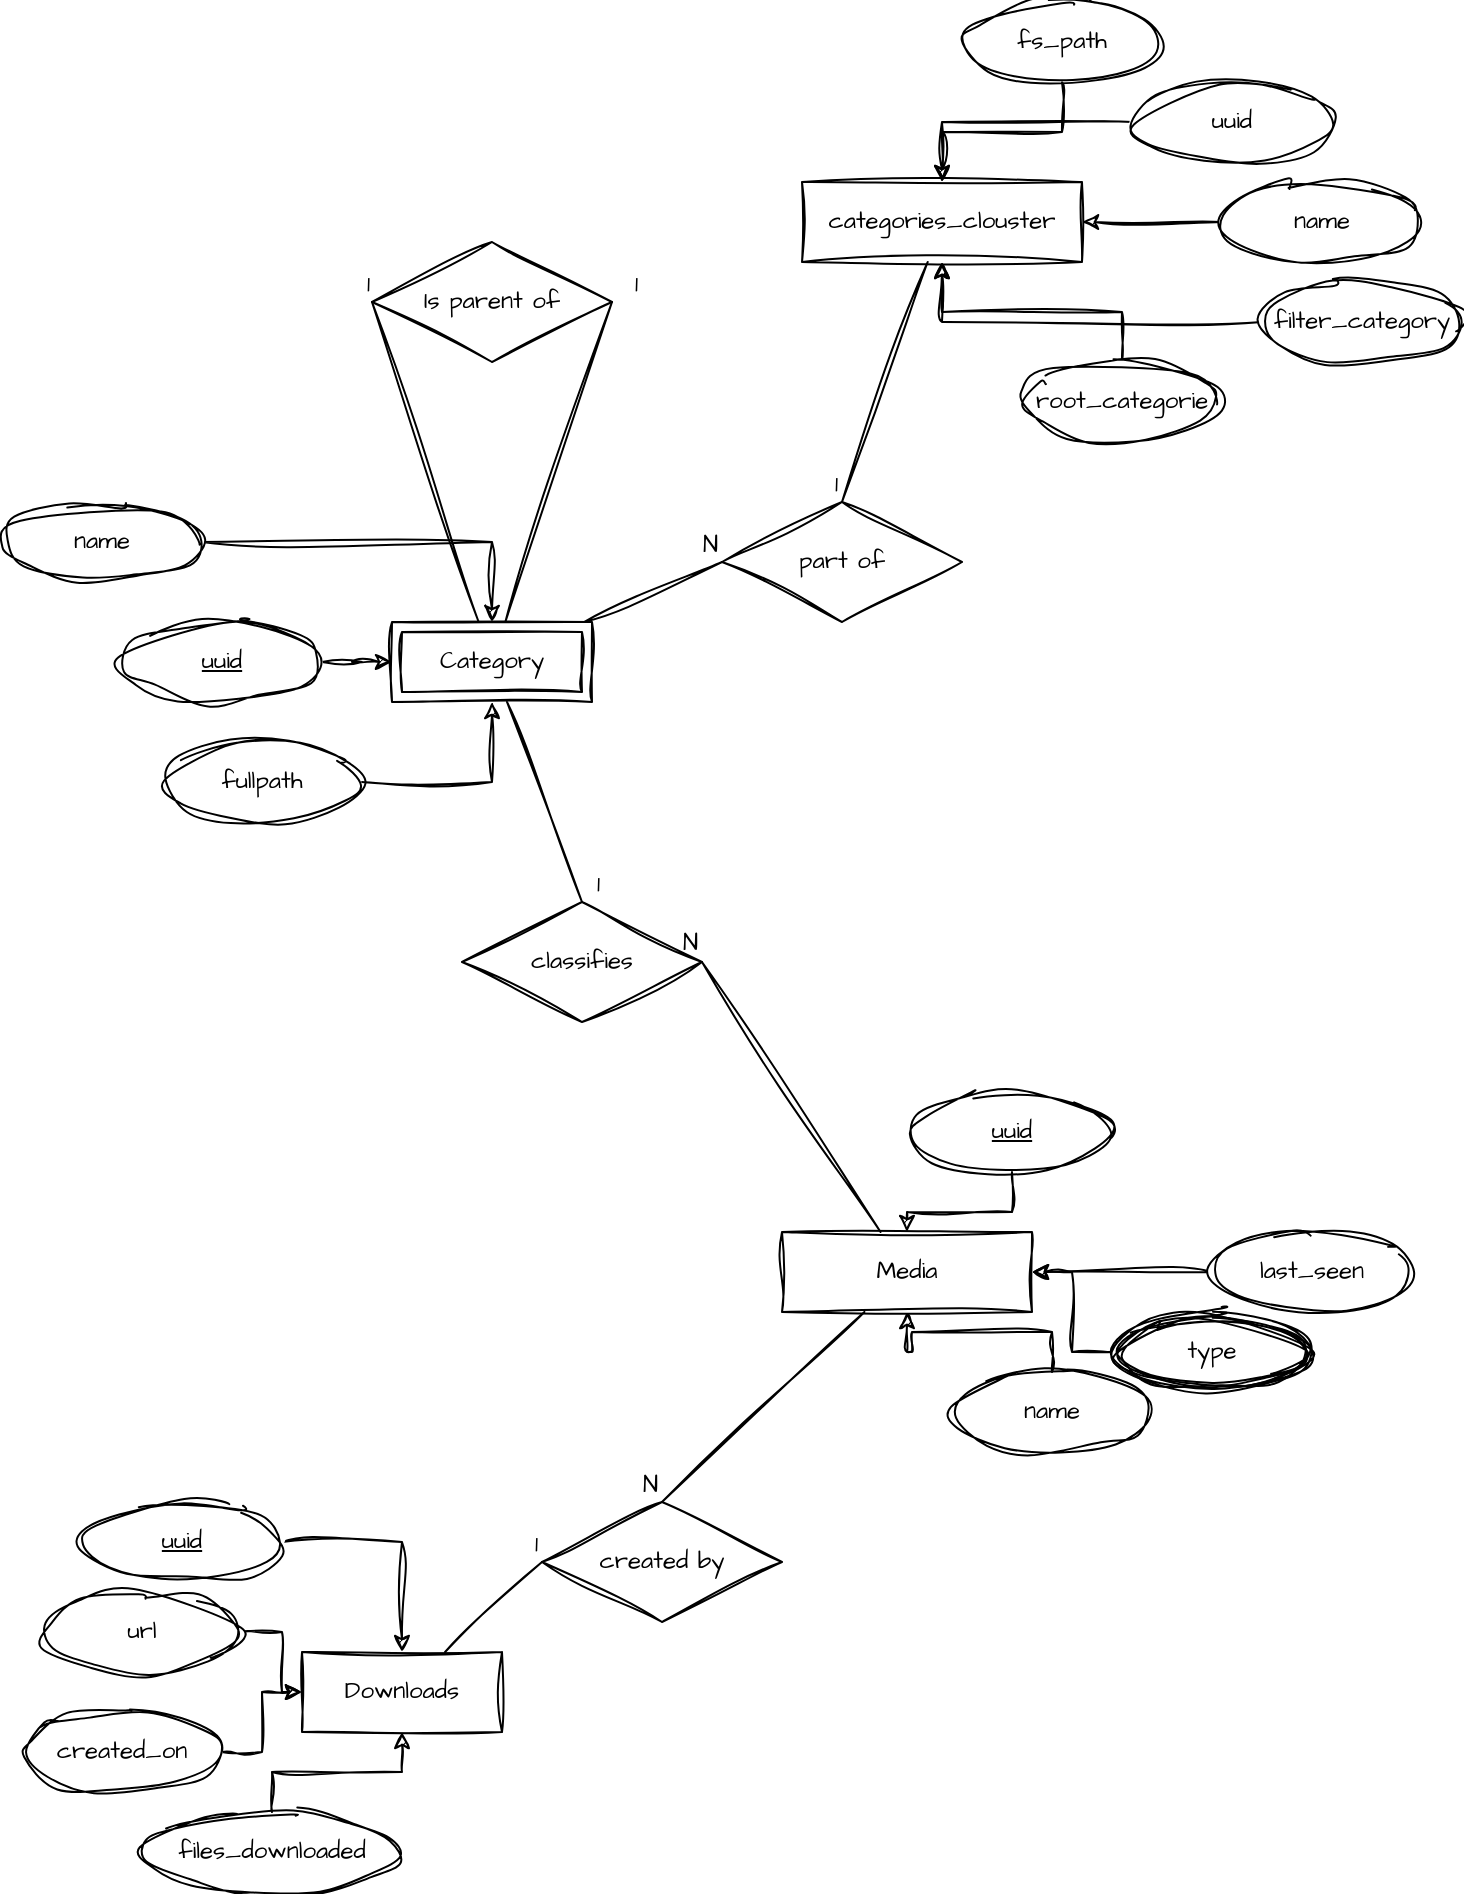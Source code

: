 <mxfile version="24.2.5" type="device">
  <diagram name="Page-1" id="oH5nQZLJk8xglFNqYsn9">
    <mxGraphModel dx="1503" dy="616" grid="1" gridSize="10" guides="1" tooltips="1" connect="1" arrows="1" fold="1" page="1" pageScale="1" pageWidth="850" pageHeight="1100" math="0" shadow="0">
      <root>
        <mxCell id="0" />
        <mxCell id="1" parent="0" />
        <mxCell id="legZ4XHYl1KIGqOuYVE7-2" value="Category" style="shape=ext;margin=3;double=1;whiteSpace=wrap;html=1;align=center;sketch=1;hachureGap=4;jiggle=2;curveFitting=1;fontFamily=Architects Daughter;fontSource=https%3A%2F%2Ffonts.googleapis.com%2Fcss%3Ffamily%3DArchitects%2BDaughter;" vertex="1" parent="1">
          <mxGeometry x="285" y="320" width="100" height="40" as="geometry" />
        </mxCell>
        <mxCell id="legZ4XHYl1KIGqOuYVE7-9" style="edgeStyle=orthogonalEdgeStyle;rounded=0;sketch=1;hachureGap=4;jiggle=2;curveFitting=1;orthogonalLoop=1;jettySize=auto;html=1;fontFamily=Architects Daughter;fontSource=https%3A%2F%2Ffonts.googleapis.com%2Fcss%3Ffamily%3DArchitects%2BDaughter;" edge="1" parent="1" source="legZ4XHYl1KIGqOuYVE7-3" target="legZ4XHYl1KIGqOuYVE7-2">
          <mxGeometry relative="1" as="geometry" />
        </mxCell>
        <mxCell id="legZ4XHYl1KIGqOuYVE7-3" value="uuid" style="ellipse;whiteSpace=wrap;html=1;align=center;fontStyle=4;sketch=1;hachureGap=4;jiggle=2;curveFitting=1;fontFamily=Architects Daughter;fontSource=https%3A%2F%2Ffonts.googleapis.com%2Fcss%3Ffamily%3DArchitects%2BDaughter;" vertex="1" parent="1">
          <mxGeometry x="150" y="320" width="100" height="40" as="geometry" />
        </mxCell>
        <mxCell id="legZ4XHYl1KIGqOuYVE7-12" style="edgeStyle=orthogonalEdgeStyle;rounded=0;sketch=1;hachureGap=4;jiggle=2;curveFitting=1;orthogonalLoop=1;jettySize=auto;html=1;fontFamily=Architects Daughter;fontSource=https%3A%2F%2Ffonts.googleapis.com%2Fcss%3Ffamily%3DArchitects%2BDaughter;" edge="1" parent="1" source="legZ4XHYl1KIGqOuYVE7-6" target="legZ4XHYl1KIGqOuYVE7-2">
          <mxGeometry relative="1" as="geometry" />
        </mxCell>
        <mxCell id="legZ4XHYl1KIGqOuYVE7-6" value="name" style="ellipse;whiteSpace=wrap;html=1;align=center;sketch=1;hachureGap=4;jiggle=2;curveFitting=1;fontFamily=Architects Daughter;fontSource=https%3A%2F%2Ffonts.googleapis.com%2Fcss%3Ffamily%3DArchitects%2BDaughter;" vertex="1" parent="1">
          <mxGeometry x="90" y="260" width="100" height="40" as="geometry" />
        </mxCell>
        <mxCell id="legZ4XHYl1KIGqOuYVE7-10" style="edgeStyle=orthogonalEdgeStyle;rounded=0;sketch=1;hachureGap=4;jiggle=2;curveFitting=1;orthogonalLoop=1;jettySize=auto;html=1;fontFamily=Architects Daughter;fontSource=https%3A%2F%2Ffonts.googleapis.com%2Fcss%3Ffamily%3DArchitects%2BDaughter;" edge="1" parent="1" source="legZ4XHYl1KIGqOuYVE7-7" target="legZ4XHYl1KIGqOuYVE7-2">
          <mxGeometry relative="1" as="geometry" />
        </mxCell>
        <mxCell id="legZ4XHYl1KIGqOuYVE7-7" value="fullpath" style="ellipse;whiteSpace=wrap;html=1;align=center;sketch=1;hachureGap=4;jiggle=2;curveFitting=1;fontFamily=Architects Daughter;fontSource=https%3A%2F%2Ffonts.googleapis.com%2Fcss%3Ffamily%3DArchitects%2BDaughter;" vertex="1" parent="1">
          <mxGeometry x="170" y="380" width="100" height="40" as="geometry" />
        </mxCell>
        <mxCell id="legZ4XHYl1KIGqOuYVE7-13" value="Is parent of" style="shape=rhombus;perimeter=rhombusPerimeter;whiteSpace=wrap;html=1;align=center;sketch=1;hachureGap=4;jiggle=2;curveFitting=1;fontFamily=Architects Daughter;fontSource=https%3A%2F%2Ffonts.googleapis.com%2Fcss%3Ffamily%3DArchitects%2BDaughter;" vertex="1" parent="1">
          <mxGeometry x="275" y="130" width="120" height="60" as="geometry" />
        </mxCell>
        <mxCell id="legZ4XHYl1KIGqOuYVE7-17" value="" style="endArrow=none;html=1;rounded=0;sketch=1;hachureGap=4;jiggle=2;curveFitting=1;fontFamily=Architects Daughter;fontSource=https%3A%2F%2Ffonts.googleapis.com%2Fcss%3Ffamily%3DArchitects%2BDaughter;entryX=0;entryY=0.5;entryDx=0;entryDy=0;" edge="1" parent="1" source="legZ4XHYl1KIGqOuYVE7-2" target="legZ4XHYl1KIGqOuYVE7-13">
          <mxGeometry relative="1" as="geometry">
            <mxPoint x="360" y="390" as="sourcePoint" />
            <mxPoint x="520" y="390" as="targetPoint" />
          </mxGeometry>
        </mxCell>
        <mxCell id="legZ4XHYl1KIGqOuYVE7-18" value="1" style="resizable=0;html=1;whiteSpace=wrap;align=right;verticalAlign=bottom;sketch=1;hachureGap=4;jiggle=2;curveFitting=1;fontFamily=Architects Daughter;fontSource=https%3A%2F%2Ffonts.googleapis.com%2Fcss%3Ffamily%3DArchitects%2BDaughter;" connectable="0" vertex="1" parent="legZ4XHYl1KIGqOuYVE7-17">
          <mxGeometry x="1" relative="1" as="geometry" />
        </mxCell>
        <mxCell id="legZ4XHYl1KIGqOuYVE7-19" value="" style="endArrow=none;html=1;rounded=0;sketch=1;hachureGap=4;jiggle=2;curveFitting=1;fontFamily=Architects Daughter;fontSource=https%3A%2F%2Ffonts.googleapis.com%2Fcss%3Ffamily%3DArchitects%2BDaughter;entryX=1;entryY=0.5;entryDx=0;entryDy=0;" edge="1" parent="1" source="legZ4XHYl1KIGqOuYVE7-2" target="legZ4XHYl1KIGqOuYVE7-13">
          <mxGeometry relative="1" as="geometry">
            <mxPoint x="520" y="440" as="sourcePoint" />
            <mxPoint x="680" y="440" as="targetPoint" />
          </mxGeometry>
        </mxCell>
        <mxCell id="legZ4XHYl1KIGqOuYVE7-20" value="1" style="resizable=0;html=1;whiteSpace=wrap;align=right;verticalAlign=bottom;sketch=1;hachureGap=4;jiggle=2;curveFitting=1;fontFamily=Architects Daughter;fontSource=https%3A%2F%2Ffonts.googleapis.com%2Fcss%3Ffamily%3DArchitects%2BDaughter;" connectable="0" vertex="1" parent="legZ4XHYl1KIGqOuYVE7-19">
          <mxGeometry x="1" relative="1" as="geometry">
            <mxPoint x="15" as="offset" />
          </mxGeometry>
        </mxCell>
        <mxCell id="legZ4XHYl1KIGqOuYVE7-25" style="edgeStyle=orthogonalEdgeStyle;rounded=0;sketch=1;hachureGap=4;jiggle=2;curveFitting=1;orthogonalLoop=1;jettySize=auto;html=1;fontFamily=Architects Daughter;fontSource=https%3A%2F%2Ffonts.googleapis.com%2Fcss%3Ffamily%3DArchitects%2BDaughter;" edge="1" parent="1" source="legZ4XHYl1KIGqOuYVE7-21" target="legZ4XHYl1KIGqOuYVE7-24">
          <mxGeometry relative="1" as="geometry" />
        </mxCell>
        <mxCell id="legZ4XHYl1KIGqOuYVE7-21" value="name" style="ellipse;whiteSpace=wrap;html=1;align=center;sketch=1;hachureGap=4;jiggle=2;curveFitting=1;fontFamily=Architects Daughter;fontSource=https%3A%2F%2Ffonts.googleapis.com%2Fcss%3Ffamily%3DArchitects%2BDaughter;" vertex="1" parent="1">
          <mxGeometry x="565" y="695" width="100" height="40" as="geometry" />
        </mxCell>
        <mxCell id="legZ4XHYl1KIGqOuYVE7-24" value="Media" style="whiteSpace=wrap;html=1;align=center;sketch=1;hachureGap=4;jiggle=2;curveFitting=1;fontFamily=Architects Daughter;fontSource=https%3A%2F%2Ffonts.googleapis.com%2Fcss%3Ffamily%3DArchitects%2BDaughter;" vertex="1" parent="1">
          <mxGeometry x="480" y="625" width="125" height="40" as="geometry" />
        </mxCell>
        <mxCell id="legZ4XHYl1KIGqOuYVE7-27" style="edgeStyle=orthogonalEdgeStyle;rounded=0;sketch=1;hachureGap=4;jiggle=2;curveFitting=1;orthogonalLoop=1;jettySize=auto;html=1;fontFamily=Architects Daughter;fontSource=https%3A%2F%2Ffonts.googleapis.com%2Fcss%3Ffamily%3DArchitects%2BDaughter;" edge="1" parent="1" source="legZ4XHYl1KIGqOuYVE7-26" target="legZ4XHYl1KIGqOuYVE7-24">
          <mxGeometry relative="1" as="geometry" />
        </mxCell>
        <mxCell id="legZ4XHYl1KIGqOuYVE7-26" value="uuid" style="ellipse;whiteSpace=wrap;html=1;align=center;fontStyle=4;sketch=1;hachureGap=4;jiggle=2;curveFitting=1;fontFamily=Architects Daughter;fontSource=https%3A%2F%2Ffonts.googleapis.com%2Fcss%3Ffamily%3DArchitects%2BDaughter;" vertex="1" parent="1">
          <mxGeometry x="545" y="555" width="100" height="40" as="geometry" />
        </mxCell>
        <mxCell id="legZ4XHYl1KIGqOuYVE7-29" style="edgeStyle=orthogonalEdgeStyle;rounded=0;sketch=1;hachureGap=4;jiggle=2;curveFitting=1;orthogonalLoop=1;jettySize=auto;html=1;fontFamily=Architects Daughter;fontSource=https%3A%2F%2Ffonts.googleapis.com%2Fcss%3Ffamily%3DArchitects%2BDaughter;" edge="1" parent="1" source="legZ4XHYl1KIGqOuYVE7-28" target="legZ4XHYl1KIGqOuYVE7-24">
          <mxGeometry relative="1" as="geometry" />
        </mxCell>
        <mxCell id="legZ4XHYl1KIGqOuYVE7-28" value="last_seen" style="ellipse;whiteSpace=wrap;html=1;align=center;sketch=1;hachureGap=4;jiggle=2;curveFitting=1;fontFamily=Architects Daughter;fontSource=https%3A%2F%2Ffonts.googleapis.com%2Fcss%3Ffamily%3DArchitects%2BDaughter;" vertex="1" parent="1">
          <mxGeometry x="695" y="625" width="100" height="40" as="geometry" />
        </mxCell>
        <mxCell id="legZ4XHYl1KIGqOuYVE7-33" style="edgeStyle=orthogonalEdgeStyle;rounded=0;sketch=1;hachureGap=4;jiggle=2;curveFitting=1;orthogonalLoop=1;jettySize=auto;html=1;fontFamily=Architects Daughter;fontSource=https%3A%2F%2Ffonts.googleapis.com%2Fcss%3Ffamily%3DArchitects%2BDaughter;" edge="1" parent="1" source="legZ4XHYl1KIGqOuYVE7-32" target="legZ4XHYl1KIGqOuYVE7-24">
          <mxGeometry relative="1" as="geometry" />
        </mxCell>
        <mxCell id="legZ4XHYl1KIGqOuYVE7-32" value="type" style="ellipse;shape=doubleEllipse;margin=3;whiteSpace=wrap;html=1;align=center;sketch=1;hachureGap=4;jiggle=2;curveFitting=1;fontFamily=Architects Daughter;fontSource=https%3A%2F%2Ffonts.googleapis.com%2Fcss%3Ffamily%3DArchitects%2BDaughter;" vertex="1" parent="1">
          <mxGeometry x="645" y="665" width="100" height="40" as="geometry" />
        </mxCell>
        <mxCell id="legZ4XHYl1KIGqOuYVE7-35" value="classifies" style="shape=rhombus;perimeter=rhombusPerimeter;whiteSpace=wrap;html=1;align=center;sketch=1;hachureGap=4;jiggle=2;curveFitting=1;fontFamily=Architects Daughter;fontSource=https%3A%2F%2Ffonts.googleapis.com%2Fcss%3Ffamily%3DArchitects%2BDaughter;" vertex="1" parent="1">
          <mxGeometry x="320" y="460" width="120" height="60" as="geometry" />
        </mxCell>
        <mxCell id="legZ4XHYl1KIGqOuYVE7-38" value="" style="endArrow=none;html=1;rounded=0;sketch=1;hachureGap=4;jiggle=2;curveFitting=1;fontFamily=Architects Daughter;fontSource=https%3A%2F%2Ffonts.googleapis.com%2Fcss%3Ffamily%3DArchitects%2BDaughter;entryX=0.5;entryY=0;entryDx=0;entryDy=0;" edge="1" parent="1" source="legZ4XHYl1KIGqOuYVE7-2" target="legZ4XHYl1KIGqOuYVE7-35">
          <mxGeometry relative="1" as="geometry">
            <mxPoint x="490" y="310" as="sourcePoint" />
            <mxPoint x="470" y="180" as="targetPoint" />
          </mxGeometry>
        </mxCell>
        <mxCell id="legZ4XHYl1KIGqOuYVE7-39" value="1" style="resizable=0;html=1;whiteSpace=wrap;align=right;verticalAlign=bottom;sketch=1;hachureGap=4;jiggle=2;curveFitting=1;fontFamily=Architects Daughter;fontSource=https%3A%2F%2Ffonts.googleapis.com%2Fcss%3Ffamily%3DArchitects%2BDaughter;" connectable="0" vertex="1" parent="legZ4XHYl1KIGqOuYVE7-38">
          <mxGeometry x="1" relative="1" as="geometry">
            <mxPoint x="10" as="offset" />
          </mxGeometry>
        </mxCell>
        <mxCell id="legZ4XHYl1KIGqOuYVE7-40" value="" style="endArrow=none;html=1;rounded=0;sketch=1;hachureGap=4;jiggle=2;curveFitting=1;fontFamily=Architects Daughter;fontSource=https%3A%2F%2Ffonts.googleapis.com%2Fcss%3Ffamily%3DArchitects%2BDaughter;entryX=1;entryY=0.5;entryDx=0;entryDy=0;" edge="1" parent="1" source="legZ4XHYl1KIGqOuYVE7-24" target="legZ4XHYl1KIGqOuYVE7-35">
          <mxGeometry relative="1" as="geometry">
            <mxPoint x="290" y="290" as="sourcePoint" />
            <mxPoint x="450" y="290" as="targetPoint" />
          </mxGeometry>
        </mxCell>
        <mxCell id="legZ4XHYl1KIGqOuYVE7-41" value="N" style="resizable=0;html=1;whiteSpace=wrap;align=right;verticalAlign=bottom;sketch=1;hachureGap=4;jiggle=2;curveFitting=1;fontFamily=Architects Daughter;fontSource=https%3A%2F%2Ffonts.googleapis.com%2Fcss%3Ffamily%3DArchitects%2BDaughter;" connectable="0" vertex="1" parent="legZ4XHYl1KIGqOuYVE7-40">
          <mxGeometry x="1" relative="1" as="geometry" />
        </mxCell>
        <mxCell id="legZ4XHYl1KIGqOuYVE7-43" value="Downloads" style="whiteSpace=wrap;html=1;align=center;sketch=1;hachureGap=4;jiggle=2;curveFitting=1;fontFamily=Architects Daughter;fontSource=https%3A%2F%2Ffonts.googleapis.com%2Fcss%3Ffamily%3DArchitects%2BDaughter;" vertex="1" parent="1">
          <mxGeometry x="240" y="835" width="100" height="40" as="geometry" />
        </mxCell>
        <mxCell id="legZ4XHYl1KIGqOuYVE7-45" style="edgeStyle=orthogonalEdgeStyle;rounded=0;sketch=1;hachureGap=4;jiggle=2;curveFitting=1;orthogonalLoop=1;jettySize=auto;html=1;fontFamily=Architects Daughter;fontSource=https%3A%2F%2Ffonts.googleapis.com%2Fcss%3Ffamily%3DArchitects%2BDaughter;" edge="1" parent="1" source="legZ4XHYl1KIGqOuYVE7-44" target="legZ4XHYl1KIGqOuYVE7-43">
          <mxGeometry relative="1" as="geometry" />
        </mxCell>
        <mxCell id="legZ4XHYl1KIGqOuYVE7-44" value="uuid" style="ellipse;whiteSpace=wrap;html=1;align=center;fontStyle=4;sketch=1;hachureGap=4;jiggle=2;curveFitting=1;fontFamily=Architects Daughter;fontSource=https%3A%2F%2Ffonts.googleapis.com%2Fcss%3Ffamily%3DArchitects%2BDaughter;" vertex="1" parent="1">
          <mxGeometry x="130" y="760" width="100" height="40" as="geometry" />
        </mxCell>
        <mxCell id="legZ4XHYl1KIGqOuYVE7-48" style="edgeStyle=orthogonalEdgeStyle;rounded=0;sketch=1;hachureGap=4;jiggle=2;curveFitting=1;orthogonalLoop=1;jettySize=auto;html=1;fontFamily=Architects Daughter;fontSource=https%3A%2F%2Ffonts.googleapis.com%2Fcss%3Ffamily%3DArchitects%2BDaughter;" edge="1" parent="1" source="legZ4XHYl1KIGqOuYVE7-46" target="legZ4XHYl1KIGqOuYVE7-43">
          <mxGeometry relative="1" as="geometry" />
        </mxCell>
        <mxCell id="legZ4XHYl1KIGqOuYVE7-46" value="url" style="ellipse;whiteSpace=wrap;html=1;align=center;sketch=1;hachureGap=4;jiggle=2;curveFitting=1;fontFamily=Architects Daughter;fontSource=https%3A%2F%2Ffonts.googleapis.com%2Fcss%3Ffamily%3DArchitects%2BDaughter;" vertex="1" parent="1">
          <mxGeometry x="110" y="805" width="100" height="40" as="geometry" />
        </mxCell>
        <mxCell id="legZ4XHYl1KIGqOuYVE7-50" style="edgeStyle=orthogonalEdgeStyle;rounded=0;sketch=1;hachureGap=4;jiggle=2;curveFitting=1;orthogonalLoop=1;jettySize=auto;html=1;fontFamily=Architects Daughter;fontSource=https%3A%2F%2Ffonts.googleapis.com%2Fcss%3Ffamily%3DArchitects%2BDaughter;" edge="1" parent="1" source="legZ4XHYl1KIGqOuYVE7-49" target="legZ4XHYl1KIGqOuYVE7-43">
          <mxGeometry relative="1" as="geometry" />
        </mxCell>
        <mxCell id="legZ4XHYl1KIGqOuYVE7-49" value="created_on" style="ellipse;whiteSpace=wrap;html=1;align=center;sketch=1;hachureGap=4;jiggle=2;curveFitting=1;fontFamily=Architects Daughter;fontSource=https%3A%2F%2Ffonts.googleapis.com%2Fcss%3Ffamily%3DArchitects%2BDaughter;" vertex="1" parent="1">
          <mxGeometry x="100" y="865" width="100" height="40" as="geometry" />
        </mxCell>
        <mxCell id="legZ4XHYl1KIGqOuYVE7-52" style="edgeStyle=orthogonalEdgeStyle;rounded=0;sketch=1;hachureGap=4;jiggle=2;curveFitting=1;orthogonalLoop=1;jettySize=auto;html=1;fontFamily=Architects Daughter;fontSource=https%3A%2F%2Ffonts.googleapis.com%2Fcss%3Ffamily%3DArchitects%2BDaughter;" edge="1" parent="1" source="legZ4XHYl1KIGqOuYVE7-51" target="legZ4XHYl1KIGqOuYVE7-43">
          <mxGeometry relative="1" as="geometry" />
        </mxCell>
        <mxCell id="legZ4XHYl1KIGqOuYVE7-51" value="files_downloaded" style="ellipse;whiteSpace=wrap;html=1;align=center;sketch=1;hachureGap=4;jiggle=2;curveFitting=1;fontFamily=Architects Daughter;fontSource=https%3A%2F%2Ffonts.googleapis.com%2Fcss%3Ffamily%3DArchitects%2BDaughter;" vertex="1" parent="1">
          <mxGeometry x="160" y="915" width="130" height="40" as="geometry" />
        </mxCell>
        <mxCell id="legZ4XHYl1KIGqOuYVE7-53" value="created by" style="shape=rhombus;perimeter=rhombusPerimeter;whiteSpace=wrap;html=1;align=center;sketch=1;hachureGap=4;jiggle=2;curveFitting=1;fontFamily=Architects Daughter;fontSource=https%3A%2F%2Ffonts.googleapis.com%2Fcss%3Ffamily%3DArchitects%2BDaughter;" vertex="1" parent="1">
          <mxGeometry x="360" y="760" width="120" height="60" as="geometry" />
        </mxCell>
        <mxCell id="legZ4XHYl1KIGqOuYVE7-54" value="" style="endArrow=none;html=1;rounded=0;sketch=1;hachureGap=4;jiggle=2;curveFitting=1;fontFamily=Architects Daughter;fontSource=https%3A%2F%2Ffonts.googleapis.com%2Fcss%3Ffamily%3DArchitects%2BDaughter;entryX=0;entryY=0.5;entryDx=0;entryDy=0;" edge="1" parent="1" source="legZ4XHYl1KIGqOuYVE7-43" target="legZ4XHYl1KIGqOuYVE7-53">
          <mxGeometry relative="1" as="geometry">
            <mxPoint x="330" y="820" as="sourcePoint" />
            <mxPoint x="490" y="820" as="targetPoint" />
          </mxGeometry>
        </mxCell>
        <mxCell id="legZ4XHYl1KIGqOuYVE7-55" value="1" style="resizable=0;html=1;whiteSpace=wrap;align=right;verticalAlign=bottom;sketch=1;hachureGap=4;jiggle=2;curveFitting=1;fontFamily=Architects Daughter;fontSource=https%3A%2F%2Ffonts.googleapis.com%2Fcss%3Ffamily%3DArchitects%2BDaughter;" connectable="0" vertex="1" parent="legZ4XHYl1KIGqOuYVE7-54">
          <mxGeometry x="1" relative="1" as="geometry" />
        </mxCell>
        <mxCell id="legZ4XHYl1KIGqOuYVE7-57" value="" style="endArrow=none;html=1;rounded=0;sketch=1;hachureGap=4;jiggle=2;curveFitting=1;fontFamily=Architects Daughter;fontSource=https%3A%2F%2Ffonts.googleapis.com%2Fcss%3Ffamily%3DArchitects%2BDaughter;entryX=0.5;entryY=0;entryDx=0;entryDy=0;" edge="1" parent="1" source="legZ4XHYl1KIGqOuYVE7-24" target="legZ4XHYl1KIGqOuYVE7-53">
          <mxGeometry relative="1" as="geometry">
            <mxPoint x="360" y="690" as="sourcePoint" />
            <mxPoint x="520" y="690" as="targetPoint" />
          </mxGeometry>
        </mxCell>
        <mxCell id="legZ4XHYl1KIGqOuYVE7-58" value="N" style="resizable=0;html=1;whiteSpace=wrap;align=right;verticalAlign=bottom;sketch=1;hachureGap=4;jiggle=2;curveFitting=1;fontFamily=Architects Daughter;fontSource=https%3A%2F%2Ffonts.googleapis.com%2Fcss%3Ffamily%3DArchitects%2BDaughter;" connectable="0" vertex="1" parent="legZ4XHYl1KIGqOuYVE7-57">
          <mxGeometry x="1" relative="1" as="geometry" />
        </mxCell>
        <mxCell id="legZ4XHYl1KIGqOuYVE7-60" value="categories_clouster" style="whiteSpace=wrap;html=1;align=center;sketch=1;hachureGap=4;jiggle=2;curveFitting=1;fontFamily=Architects Daughter;fontSource=https%3A%2F%2Ffonts.googleapis.com%2Fcss%3Ffamily%3DArchitects%2BDaughter;" vertex="1" parent="1">
          <mxGeometry x="490" y="100" width="140" height="40" as="geometry" />
        </mxCell>
        <mxCell id="legZ4XHYl1KIGqOuYVE7-64" style="edgeStyle=orthogonalEdgeStyle;rounded=0;sketch=1;hachureGap=4;jiggle=2;curveFitting=1;orthogonalLoop=1;jettySize=auto;html=1;fontFamily=Architects Daughter;fontSource=https%3A%2F%2Ffonts.googleapis.com%2Fcss%3Ffamily%3DArchitects%2BDaughter;" edge="1" parent="1" source="legZ4XHYl1KIGqOuYVE7-61" target="legZ4XHYl1KIGqOuYVE7-60">
          <mxGeometry relative="1" as="geometry" />
        </mxCell>
        <mxCell id="legZ4XHYl1KIGqOuYVE7-61" value="uuid" style="ellipse;whiteSpace=wrap;html=1;align=center;sketch=1;hachureGap=4;jiggle=2;curveFitting=1;fontFamily=Architects Daughter;fontSource=https%3A%2F%2Ffonts.googleapis.com%2Fcss%3Ffamily%3DArchitects%2BDaughter;" vertex="1" parent="1">
          <mxGeometry x="655" y="50" width="100" height="40" as="geometry" />
        </mxCell>
        <mxCell id="legZ4XHYl1KIGqOuYVE7-63" style="edgeStyle=orthogonalEdgeStyle;rounded=0;sketch=1;hachureGap=4;jiggle=2;curveFitting=1;orthogonalLoop=1;jettySize=auto;html=1;fontFamily=Architects Daughter;fontSource=https%3A%2F%2Ffonts.googleapis.com%2Fcss%3Ffamily%3DArchitects%2BDaughter;" edge="1" parent="1" source="legZ4XHYl1KIGqOuYVE7-62" target="legZ4XHYl1KIGqOuYVE7-60">
          <mxGeometry relative="1" as="geometry" />
        </mxCell>
        <mxCell id="legZ4XHYl1KIGqOuYVE7-62" value="name" style="ellipse;whiteSpace=wrap;html=1;align=center;sketch=1;hachureGap=4;jiggle=2;curveFitting=1;fontFamily=Architects Daughter;fontSource=https%3A%2F%2Ffonts.googleapis.com%2Fcss%3Ffamily%3DArchitects%2BDaughter;" vertex="1" parent="1">
          <mxGeometry x="700" y="100" width="100" height="40" as="geometry" />
        </mxCell>
        <mxCell id="legZ4XHYl1KIGqOuYVE7-66" style="edgeStyle=orthogonalEdgeStyle;rounded=0;sketch=1;hachureGap=4;jiggle=2;curveFitting=1;orthogonalLoop=1;jettySize=auto;html=1;fontFamily=Architects Daughter;fontSource=https%3A%2F%2Ffonts.googleapis.com%2Fcss%3Ffamily%3DArchitects%2BDaughter;" edge="1" parent="1" source="legZ4XHYl1KIGqOuYVE7-65" target="legZ4XHYl1KIGqOuYVE7-60">
          <mxGeometry relative="1" as="geometry" />
        </mxCell>
        <mxCell id="legZ4XHYl1KIGqOuYVE7-65" value="filter_category" style="ellipse;whiteSpace=wrap;html=1;align=center;sketch=1;hachureGap=4;jiggle=2;curveFitting=1;fontFamily=Architects Daughter;fontSource=https%3A%2F%2Ffonts.googleapis.com%2Fcss%3Ffamily%3DArchitects%2BDaughter;" vertex="1" parent="1">
          <mxGeometry x="720" y="150" width="100" height="40" as="geometry" />
        </mxCell>
        <mxCell id="legZ4XHYl1KIGqOuYVE7-68" style="edgeStyle=orthogonalEdgeStyle;rounded=0;sketch=1;hachureGap=4;jiggle=2;curveFitting=1;orthogonalLoop=1;jettySize=auto;html=1;fontFamily=Architects Daughter;fontSource=https%3A%2F%2Ffonts.googleapis.com%2Fcss%3Ffamily%3DArchitects%2BDaughter;" edge="1" parent="1" source="legZ4XHYl1KIGqOuYVE7-67" target="legZ4XHYl1KIGqOuYVE7-60">
          <mxGeometry relative="1" as="geometry">
            <mxPoint x="570" y="170" as="targetPoint" />
          </mxGeometry>
        </mxCell>
        <mxCell id="legZ4XHYl1KIGqOuYVE7-67" value="root_categorie" style="ellipse;whiteSpace=wrap;html=1;align=center;sketch=1;hachureGap=4;jiggle=2;curveFitting=1;fontFamily=Architects Daughter;fontSource=https%3A%2F%2Ffonts.googleapis.com%2Fcss%3Ffamily%3DArchitects%2BDaughter;" vertex="1" parent="1">
          <mxGeometry x="600" y="190" width="100" height="40" as="geometry" />
        </mxCell>
        <mxCell id="legZ4XHYl1KIGqOuYVE7-69" value="part of" style="shape=rhombus;perimeter=rhombusPerimeter;whiteSpace=wrap;html=1;align=center;sketch=1;hachureGap=4;jiggle=2;curveFitting=1;fontFamily=Architects Daughter;fontSource=https%3A%2F%2Ffonts.googleapis.com%2Fcss%3Ffamily%3DArchitects%2BDaughter;" vertex="1" parent="1">
          <mxGeometry x="450" y="260" width="120" height="60" as="geometry" />
        </mxCell>
        <mxCell id="legZ4XHYl1KIGqOuYVE7-70" value="" style="endArrow=none;html=1;rounded=0;sketch=1;hachureGap=4;jiggle=2;curveFitting=1;fontFamily=Architects Daughter;fontSource=https%3A%2F%2Ffonts.googleapis.com%2Fcss%3Ffamily%3DArchitects%2BDaughter;entryX=0.5;entryY=0;entryDx=0;entryDy=0;" edge="1" parent="1" source="legZ4XHYl1KIGqOuYVE7-60" target="legZ4XHYl1KIGqOuYVE7-69">
          <mxGeometry relative="1" as="geometry">
            <mxPoint x="350" y="240" as="sourcePoint" />
            <mxPoint x="510" y="240" as="targetPoint" />
          </mxGeometry>
        </mxCell>
        <mxCell id="legZ4XHYl1KIGqOuYVE7-71" value="1" style="resizable=0;html=1;whiteSpace=wrap;align=right;verticalAlign=bottom;sketch=1;hachureGap=4;jiggle=2;curveFitting=1;fontFamily=Architects Daughter;fontSource=https%3A%2F%2Ffonts.googleapis.com%2Fcss%3Ffamily%3DArchitects%2BDaughter;" connectable="0" vertex="1" parent="legZ4XHYl1KIGqOuYVE7-70">
          <mxGeometry x="1" relative="1" as="geometry" />
        </mxCell>
        <mxCell id="legZ4XHYl1KIGqOuYVE7-75" value="" style="endArrow=none;html=1;rounded=0;sketch=1;hachureGap=4;jiggle=2;curveFitting=1;fontFamily=Architects Daughter;fontSource=https%3A%2F%2Ffonts.googleapis.com%2Fcss%3Ffamily%3DArchitects%2BDaughter;entryX=0;entryY=0.5;entryDx=0;entryDy=0;" edge="1" parent="1" source="legZ4XHYl1KIGqOuYVE7-2" target="legZ4XHYl1KIGqOuYVE7-69">
          <mxGeometry relative="1" as="geometry">
            <mxPoint x="490" y="380" as="sourcePoint" />
            <mxPoint x="650" y="380" as="targetPoint" />
          </mxGeometry>
        </mxCell>
        <mxCell id="legZ4XHYl1KIGqOuYVE7-76" value="N" style="resizable=0;html=1;whiteSpace=wrap;align=right;verticalAlign=bottom;sketch=1;hachureGap=4;jiggle=2;curveFitting=1;fontFamily=Architects Daughter;fontSource=https%3A%2F%2Ffonts.googleapis.com%2Fcss%3Ffamily%3DArchitects%2BDaughter;" connectable="0" vertex="1" parent="legZ4XHYl1KIGqOuYVE7-75">
          <mxGeometry x="1" relative="1" as="geometry" />
        </mxCell>
        <mxCell id="legZ4XHYl1KIGqOuYVE7-78" style="edgeStyle=orthogonalEdgeStyle;rounded=0;sketch=1;hachureGap=4;jiggle=2;curveFitting=1;orthogonalLoop=1;jettySize=auto;html=1;fontFamily=Architects Daughter;fontSource=https%3A%2F%2Ffonts.googleapis.com%2Fcss%3Ffamily%3DArchitects%2BDaughter;" edge="1" parent="1" source="legZ4XHYl1KIGqOuYVE7-77" target="legZ4XHYl1KIGqOuYVE7-60">
          <mxGeometry relative="1" as="geometry" />
        </mxCell>
        <mxCell id="legZ4XHYl1KIGqOuYVE7-77" value="fs_path" style="ellipse;whiteSpace=wrap;html=1;align=center;sketch=1;hachureGap=4;jiggle=2;curveFitting=1;fontFamily=Architects Daughter;fontSource=https%3A%2F%2Ffonts.googleapis.com%2Fcss%3Ffamily%3DArchitects%2BDaughter;" vertex="1" parent="1">
          <mxGeometry x="570" y="10" width="100" height="40" as="geometry" />
        </mxCell>
      </root>
    </mxGraphModel>
  </diagram>
</mxfile>

